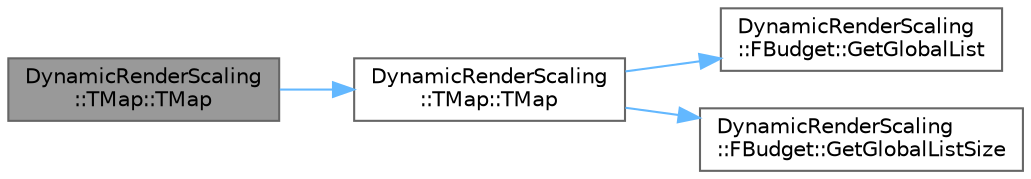 digraph "DynamicRenderScaling::TMap::TMap"
{
 // INTERACTIVE_SVG=YES
 // LATEX_PDF_SIZE
  bgcolor="transparent";
  edge [fontname=Helvetica,fontsize=10,labelfontname=Helvetica,labelfontsize=10];
  node [fontname=Helvetica,fontsize=10,shape=box,height=0.2,width=0.4];
  rankdir="LR";
  Node1 [id="Node000001",label="DynamicRenderScaling\l::TMap::TMap",height=0.2,width=0.4,color="gray40", fillcolor="grey60", style="filled", fontcolor="black",tooltip=" "];
  Node1 -> Node2 [id="edge1_Node000001_Node000002",color="steelblue1",style="solid",tooltip=" "];
  Node2 [id="Node000002",label="DynamicRenderScaling\l::TMap::TMap",height=0.2,width=0.4,color="grey40", fillcolor="white", style="filled",URL="$d8/d66/classDynamicRenderScaling_1_1TMap.html#ad9cbcb214a3b8d24c9e1ad9e607400b9",tooltip=" "];
  Node2 -> Node3 [id="edge2_Node000002_Node000003",color="steelblue1",style="solid",tooltip=" "];
  Node3 [id="Node000003",label="DynamicRenderScaling\l::FBudget::GetGlobalList",height=0.2,width=0.4,color="grey40", fillcolor="white", style="filled",URL="$d0/dfe/classDynamicRenderScaling_1_1FBudget.html#aa665b60da1d9a19ad39e5f93dcd9abdd",tooltip=" "];
  Node2 -> Node4 [id="edge3_Node000002_Node000004",color="steelblue1",style="solid",tooltip=" "];
  Node4 [id="Node000004",label="DynamicRenderScaling\l::FBudget::GetGlobalListSize",height=0.2,width=0.4,color="grey40", fillcolor="white", style="filled",URL="$d0/dfe/classDynamicRenderScaling_1_1FBudget.html#a5bce566e981457070c86936dc5cb8696",tooltip=" "];
}
